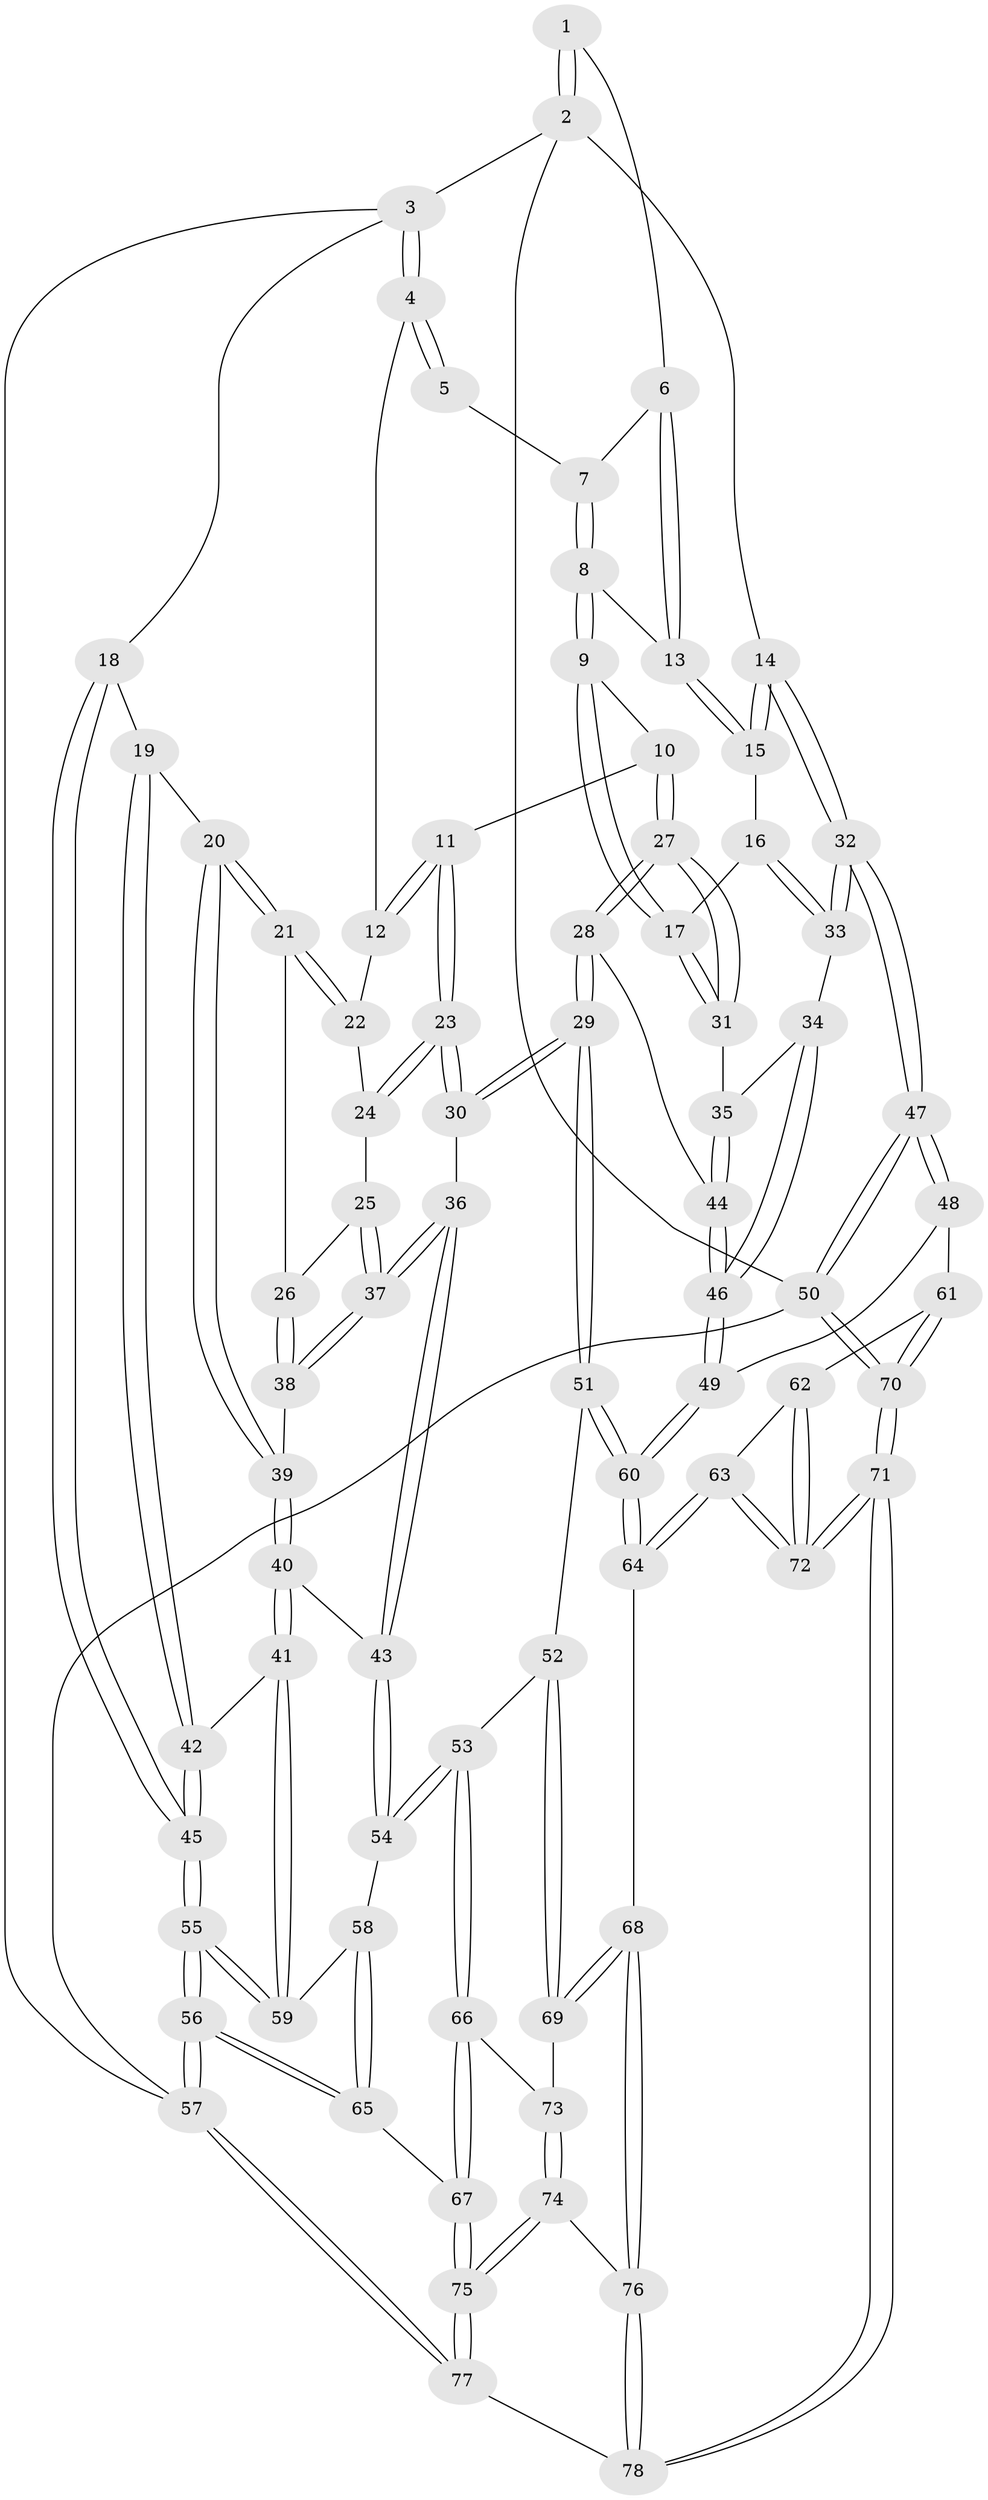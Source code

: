 // Generated by graph-tools (version 1.1) at 2025/00/03/09/25 05:00:59]
// undirected, 78 vertices, 192 edges
graph export_dot {
graph [start="1"]
  node [color=gray90,style=filled];
  1 [pos="+0.9334482453693543+0"];
  2 [pos="+1+0"];
  3 [pos="+0+0"];
  4 [pos="+0.44013982860933215+0"];
  5 [pos="+0.5025365356274784+0"];
  6 [pos="+0.7732287980960757+0.054762026611106095"];
  7 [pos="+0.5856377759177757+0"];
  8 [pos="+0.6735014251049427+0.11027947946790592"];
  9 [pos="+0.627802868418543+0.18304269326411549"];
  10 [pos="+0.6134096956970947+0.19006575804210912"];
  11 [pos="+0.5896112026931499+0.18777629455087497"];
  12 [pos="+0.413416968543124+0"];
  13 [pos="+0.7717952077054262+0.09968025522859494"];
  14 [pos="+1+0.13676894964946035"];
  15 [pos="+0.7951895634453069+0.11934011813453071"];
  16 [pos="+0.7683886281783442+0.22639938840583693"];
  17 [pos="+0.747743428155846+0.24330085513538866"];
  18 [pos="+0+0.07358159992097855"];
  19 [pos="+0.013899652841370595+0.19610996045173823"];
  20 [pos="+0.05740737406182686+0.20177278443738203"];
  21 [pos="+0.2571458782078623+0.1755400354492608"];
  22 [pos="+0.40749391465343726+0.0034576246267340885"];
  23 [pos="+0.5090932575326242+0.25244259631619353"];
  24 [pos="+0.45305989524960655+0.22735206388536058"];
  25 [pos="+0.39351555652416675+0.26002803079964193"];
  26 [pos="+0.294693260532615+0.22288702903799693"];
  27 [pos="+0.6553938281503927+0.45254100010645637"];
  28 [pos="+0.6527942139496009+0.4618874379468566"];
  29 [pos="+0.6328888769716761+0.4711003265934854"];
  30 [pos="+0.5158361006841748+0.421868454413542"];
  31 [pos="+0.7408621695419262+0.31469121916898973"];
  32 [pos="+1+0.23344070170986428"];
  33 [pos="+1+0.2954691607212827"];
  34 [pos="+1+0.29694315226229256"];
  35 [pos="+0.992966386738146+0.3120811223548749"];
  36 [pos="+0.4520018024966631+0.4247324704492177"];
  37 [pos="+0.4251108070076725+0.4041409762467468"];
  38 [pos="+0.3099164001638329+0.37328613845015374"];
  39 [pos="+0.2510205031176439+0.4030520878320728"];
  40 [pos="+0.22397151060698914+0.47677090132537364"];
  41 [pos="+0.13638514830089923+0.5243012144432857"];
  42 [pos="+0.11845687947507567+0.5199073593319832"];
  43 [pos="+0.3575789807490622+0.5477933636242257"];
  44 [pos="+0.7160370914607154+0.4778729191321441"];
  45 [pos="+0+0.6704625213215389"];
  46 [pos="+0.8360169038839803+0.5673914814961896"];
  47 [pos="+1+0.5494564303583986"];
  48 [pos="+0.9096066317854294+0.6198341237919596"];
  49 [pos="+0.8542902704905737+0.5924902675564909"];
  50 [pos="+1+1"];
  51 [pos="+0.5908413263764832+0.6274115798275911"];
  52 [pos="+0.5489718378463176+0.6447152698038096"];
  53 [pos="+0.4199466525317226+0.671230398830773"];
  54 [pos="+0.3598885307024437+0.6207090118651609"];
  55 [pos="+0+1"];
  56 [pos="+0+1"];
  57 [pos="+0+1"];
  58 [pos="+0.2388736837363526+0.6661224138007524"];
  59 [pos="+0.18939726338693308+0.6234029421212208"];
  60 [pos="+0.6915758864676531+0.7776733165273443"];
  61 [pos="+0.9045597619967166+0.6996232514080499"];
  62 [pos="+0.878100618622971+0.731150925641056"];
  63 [pos="+0.7758581634583928+0.8300235690856395"];
  64 [pos="+0.6920492615461632+0.7800827567711924"];
  65 [pos="+0.22401958710112949+0.758645830611659"];
  66 [pos="+0.4058800505834705+0.7566016028636707"];
  67 [pos="+0.3362008273262087+0.826628762005185"];
  68 [pos="+0.6300437965614534+0.8388011865257452"];
  69 [pos="+0.5189102778597692+0.7705788533909225"];
  70 [pos="+1+1"];
  71 [pos="+1+1"];
  72 [pos="+1+1"];
  73 [pos="+0.47467968004744615+0.8063498462881683"];
  74 [pos="+0.5237717359106034+0.895988870772293"];
  75 [pos="+0.34894395166389547+1"];
  76 [pos="+0.5895637525564098+0.8890671168901263"];
  77 [pos="+0.25641470325842897+1"];
  78 [pos="+0.743921575815114+1"];
  1 -- 2;
  1 -- 2;
  1 -- 6;
  2 -- 3;
  2 -- 14;
  2 -- 50;
  3 -- 4;
  3 -- 4;
  3 -- 18;
  3 -- 57;
  4 -- 5;
  4 -- 5;
  4 -- 12;
  5 -- 7;
  6 -- 7;
  6 -- 13;
  6 -- 13;
  7 -- 8;
  7 -- 8;
  8 -- 9;
  8 -- 9;
  8 -- 13;
  9 -- 10;
  9 -- 17;
  9 -- 17;
  10 -- 11;
  10 -- 27;
  10 -- 27;
  11 -- 12;
  11 -- 12;
  11 -- 23;
  11 -- 23;
  12 -- 22;
  13 -- 15;
  13 -- 15;
  14 -- 15;
  14 -- 15;
  14 -- 32;
  14 -- 32;
  15 -- 16;
  16 -- 17;
  16 -- 33;
  16 -- 33;
  17 -- 31;
  17 -- 31;
  18 -- 19;
  18 -- 45;
  18 -- 45;
  19 -- 20;
  19 -- 42;
  19 -- 42;
  20 -- 21;
  20 -- 21;
  20 -- 39;
  20 -- 39;
  21 -- 22;
  21 -- 22;
  21 -- 26;
  22 -- 24;
  23 -- 24;
  23 -- 24;
  23 -- 30;
  23 -- 30;
  24 -- 25;
  25 -- 26;
  25 -- 37;
  25 -- 37;
  26 -- 38;
  26 -- 38;
  27 -- 28;
  27 -- 28;
  27 -- 31;
  27 -- 31;
  28 -- 29;
  28 -- 29;
  28 -- 44;
  29 -- 30;
  29 -- 30;
  29 -- 51;
  29 -- 51;
  30 -- 36;
  31 -- 35;
  32 -- 33;
  32 -- 33;
  32 -- 47;
  32 -- 47;
  33 -- 34;
  34 -- 35;
  34 -- 46;
  34 -- 46;
  35 -- 44;
  35 -- 44;
  36 -- 37;
  36 -- 37;
  36 -- 43;
  36 -- 43;
  37 -- 38;
  37 -- 38;
  38 -- 39;
  39 -- 40;
  39 -- 40;
  40 -- 41;
  40 -- 41;
  40 -- 43;
  41 -- 42;
  41 -- 59;
  41 -- 59;
  42 -- 45;
  42 -- 45;
  43 -- 54;
  43 -- 54;
  44 -- 46;
  44 -- 46;
  45 -- 55;
  45 -- 55;
  46 -- 49;
  46 -- 49;
  47 -- 48;
  47 -- 48;
  47 -- 50;
  47 -- 50;
  48 -- 49;
  48 -- 61;
  49 -- 60;
  49 -- 60;
  50 -- 70;
  50 -- 70;
  50 -- 57;
  51 -- 52;
  51 -- 60;
  51 -- 60;
  52 -- 53;
  52 -- 69;
  52 -- 69;
  53 -- 54;
  53 -- 54;
  53 -- 66;
  53 -- 66;
  54 -- 58;
  55 -- 56;
  55 -- 56;
  55 -- 59;
  55 -- 59;
  56 -- 57;
  56 -- 57;
  56 -- 65;
  56 -- 65;
  57 -- 77;
  57 -- 77;
  58 -- 59;
  58 -- 65;
  58 -- 65;
  60 -- 64;
  60 -- 64;
  61 -- 62;
  61 -- 70;
  61 -- 70;
  62 -- 63;
  62 -- 72;
  62 -- 72;
  63 -- 64;
  63 -- 64;
  63 -- 72;
  63 -- 72;
  64 -- 68;
  65 -- 67;
  66 -- 67;
  66 -- 67;
  66 -- 73;
  67 -- 75;
  67 -- 75;
  68 -- 69;
  68 -- 69;
  68 -- 76;
  68 -- 76;
  69 -- 73;
  70 -- 71;
  70 -- 71;
  71 -- 72;
  71 -- 72;
  71 -- 78;
  71 -- 78;
  73 -- 74;
  73 -- 74;
  74 -- 75;
  74 -- 75;
  74 -- 76;
  75 -- 77;
  75 -- 77;
  76 -- 78;
  76 -- 78;
  77 -- 78;
}
